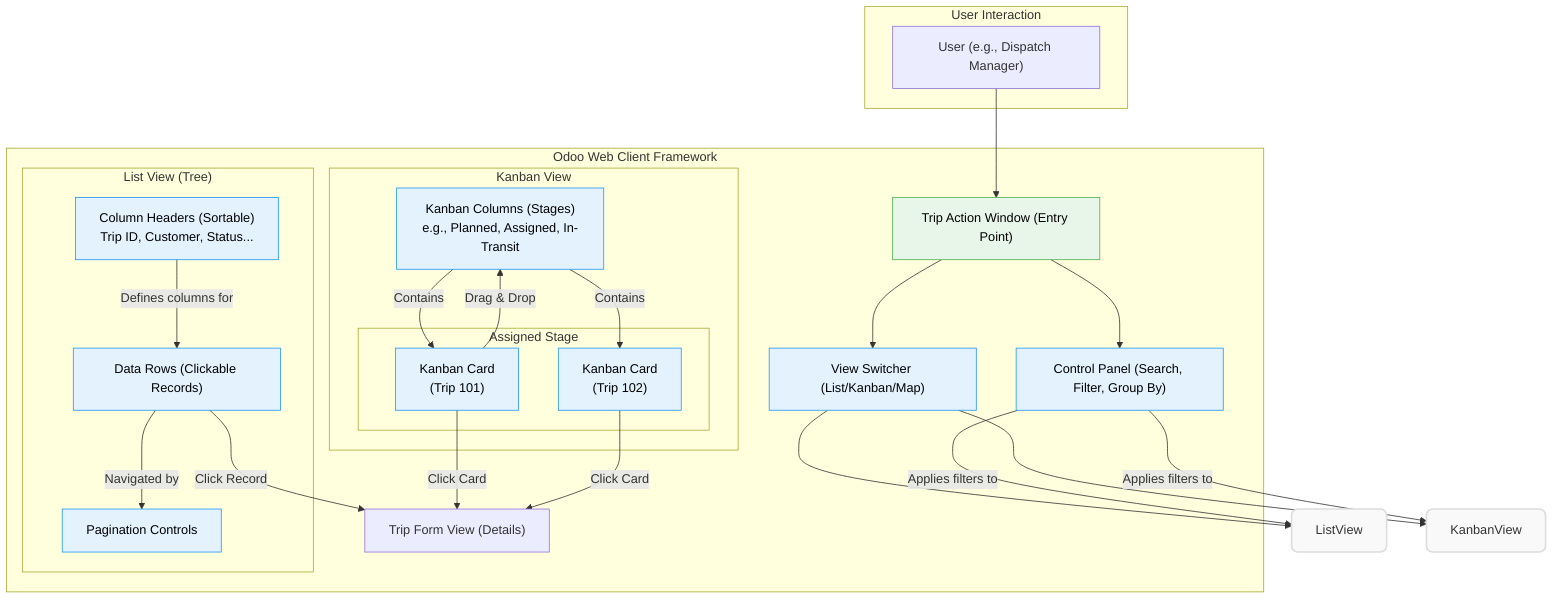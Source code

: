 flowchart TD
    subgraph User Interaction
        User["User (e.g., Dispatch Manager)"]
    end

    subgraph "Odoo Web Client Framework"
        ActionWindow["Trip Action Window (Entry Point)"]
        ControlPanel["Control Panel (Search, Filter, Group By)"]
        
        ViewSwitcher["View Switcher (List/Kanban/Map)"]
        
        subgraph "List View (Tree)"
            direction LR
            ListView_Headers["Column Headers (Sortable)<br/>Trip ID, Customer, Status..."]
            ListView_Rows["Data Rows (Clickable Records)"]
            ListView_Pagination["Pagination Controls"]
            ListView_Headers -- "Defines columns for" --> ListView_Rows
            ListView_Rows -- "Navigated by" --> ListView_Pagination
        end

        subgraph "Kanban View"
            direction TD
            Kanban_Columns["Kanban Columns (Stages)<br/>e.g., Planned, Assigned, In-Transit"]
            subgraph "Assigned Stage"
                Kanban_Card1["Kanban Card<br/>(Trip 101)"]
                Kanban_Card2["Kanban Card<br/>(Trip 102)"]
            end
            Kanban_Columns -- "Contains" --> Kanban_Card1
            Kanban_Columns -- "Contains" --> Kanban_Card2
        end

        FormView["Trip Form View (Details)"]
    end

    %% --- Flow and Relationships ---
    User --> ActionWindow
    ActionWindow --> ControlPanel
    ActionWindow --> ViewSwitcher

    ViewSwitcher --> ListView
    ViewSwitcher --> KanbanView
    
    ControlPanel -- "Applies filters to" --> ListView
    ControlPanel -- "Applies filters to" --> KanbanView

    ListView_Rows -->|Click Record| FormView
    Kanban_Card1 -->|Click Card| FormView
    Kanban_Card2 -->|Click Card| FormView
    Kanban_Card1 -->|Drag & Drop| Kanban_Columns

    %% --- Styling ---
    classDef viewContainer fill:#f9f9f9,stroke:#ddd,stroke-width:2px,rx:8,ry:8
    classDef component fill:#e3f2fd,stroke:#2196f3,color:#000
    classDef entrypoint fill:#e8f5e9,stroke:#4caf50,color:#000

    class ListView,KanbanView viewContainer
    class ControlPanel,ViewSwitcher,ListView_Headers,ListView_Rows,ListView_Pagination,Kanban_Columns,Kanban_Card1,Kanban_Card2 component
    class ActionWindow entrypoint